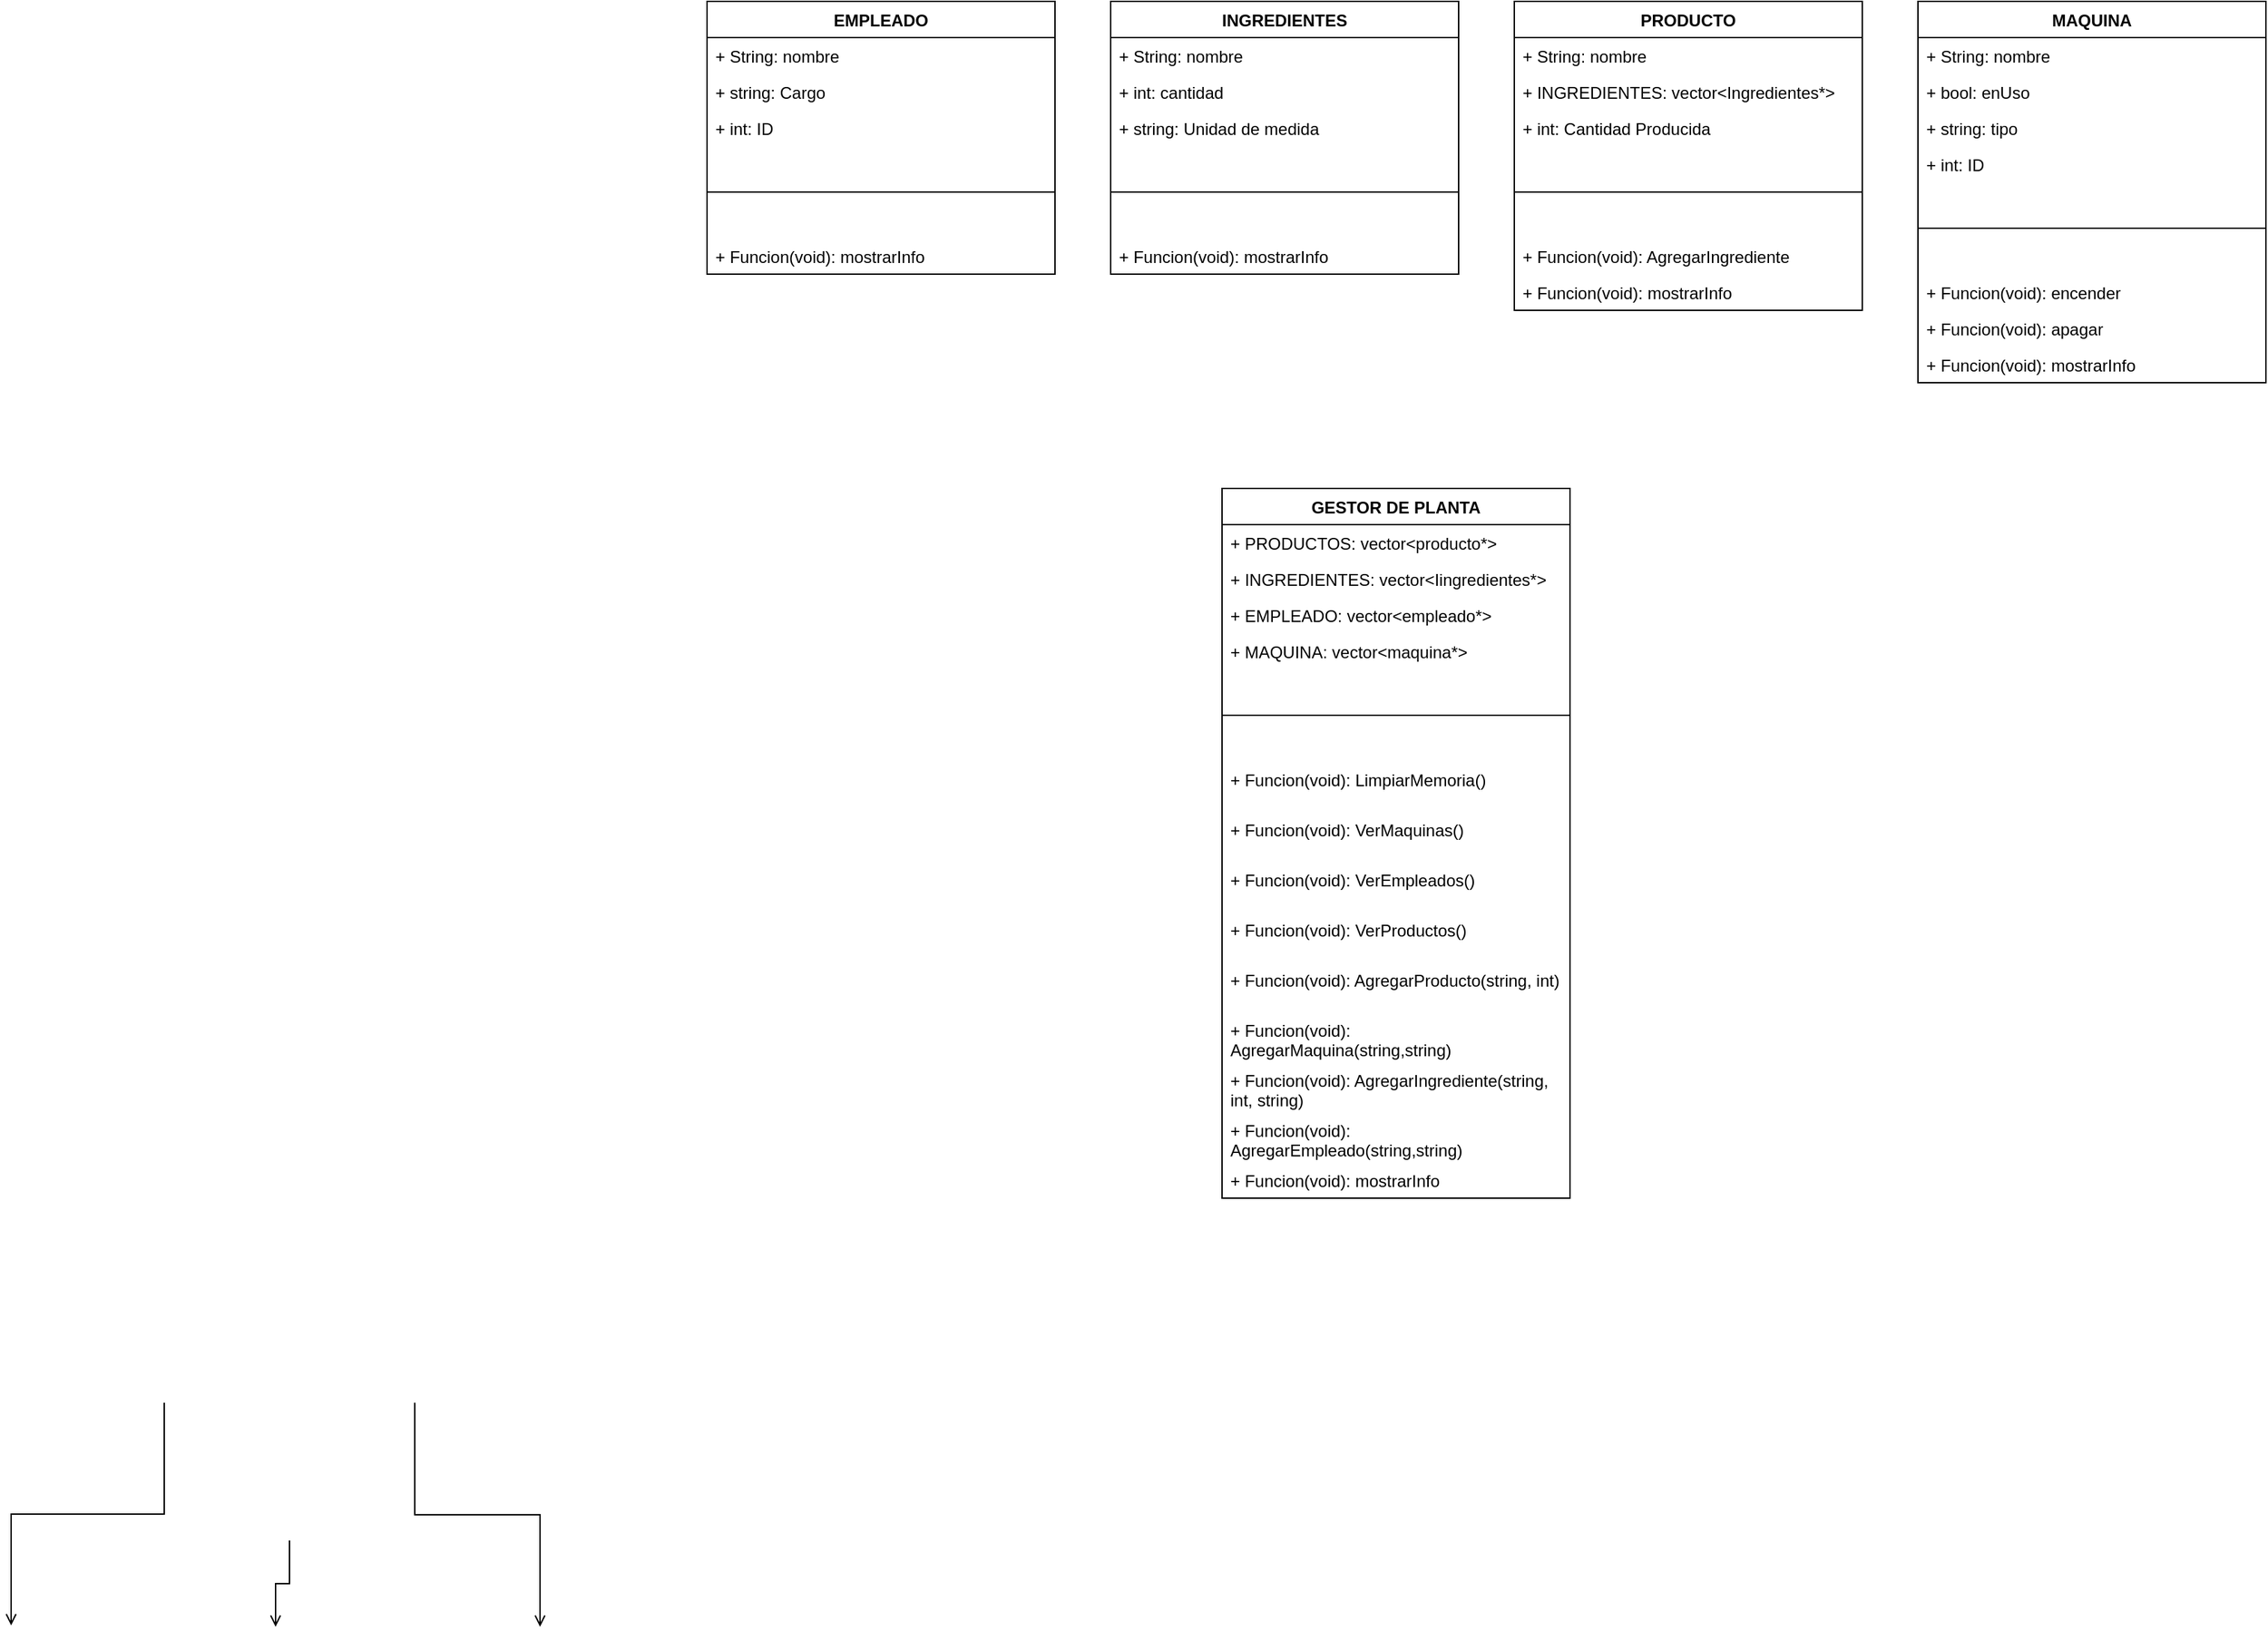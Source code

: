 <mxfile version="26.0.11">
  <diagram id="C5RBs43oDa-KdzZeNtuy" name="Page-1">
    <mxGraphModel dx="1689" dy="1509" grid="1" gridSize="10" guides="1" tooltips="1" connect="1" arrows="1" fold="1" page="1" pageScale="1" pageWidth="827" pageHeight="1169" math="0" shadow="0">
      <root>
        <object label="" Diagrama_UML="nose&#xa;" id="WIyWlLk6GJQsqaUBKTNV-0">
          <mxCell />
        </object>
        <mxCell id="WIyWlLk6GJQsqaUBKTNV-1" parent="WIyWlLk6GJQsqaUBKTNV-0" />
        <mxCell id="va-2-VRWZAZ5AJ6Nnm4U-104" value="" style="endArrow=open;shadow=0;strokeWidth=1;rounded=0;curved=0;endFill=1;edgeStyle=elbowEdgeStyle;elbow=vertical;exitX=0;exitY=0.5;exitDx=0;exitDy=0;entryX=0.5;entryY=0;entryDx=0;entryDy=0;" parent="WIyWlLk6GJQsqaUBKTNV-1" edge="1">
          <mxGeometry x="0.5" y="41" relative="1" as="geometry">
            <mxPoint x="-570" y="657" as="sourcePoint" />
            <mxPoint x="-680" y="817" as="targetPoint" />
            <mxPoint x="-40" y="32" as="offset" />
          </mxGeometry>
        </mxCell>
        <mxCell id="va-2-VRWZAZ5AJ6Nnm4U-105" value="" style="endArrow=open;shadow=0;strokeWidth=1;rounded=0;curved=0;endFill=1;edgeStyle=elbowEdgeStyle;elbow=vertical;entryX=0.5;entryY=0;entryDx=0;entryDy=0;exitX=0.5;exitY=1;exitDx=0;exitDy=0;" parent="WIyWlLk6GJQsqaUBKTNV-1" edge="1">
          <mxGeometry x="0.5" y="41" relative="1" as="geometry">
            <mxPoint x="-480" y="756" as="sourcePoint" />
            <mxPoint x="-490" y="818" as="targetPoint" />
            <mxPoint x="-40" y="32" as="offset" />
          </mxGeometry>
        </mxCell>
        <mxCell id="va-2-VRWZAZ5AJ6Nnm4U-106" value="" style="endArrow=open;shadow=0;strokeWidth=1;rounded=0;curved=0;endFill=1;edgeStyle=elbowEdgeStyle;elbow=vertical;exitX=1;exitY=0.5;exitDx=0;exitDy=0;entryX=0.5;entryY=0;entryDx=0;entryDy=0;" parent="WIyWlLk6GJQsqaUBKTNV-1" edge="1">
          <mxGeometry x="0.5" y="41" relative="1" as="geometry">
            <mxPoint x="-390" y="657" as="sourcePoint" />
            <mxPoint x="-300" y="818" as="targetPoint" />
            <mxPoint x="-40" y="32" as="offset" />
          </mxGeometry>
        </mxCell>
        <mxCell id="LpfqZwLASio-igukIIAp-0" value="INGREDIENTES" style="swimlane;fontStyle=1;align=center;verticalAlign=top;childLayout=stackLayout;horizontal=1;startSize=26;horizontalStack=0;resizeParent=1;resizeParentMax=0;resizeLast=0;collapsible=1;marginBottom=0;whiteSpace=wrap;html=1;" vertex="1" parent="WIyWlLk6GJQsqaUBKTNV-1">
          <mxGeometry x="110" y="-350" width="250" height="196" as="geometry" />
        </mxCell>
        <mxCell id="LpfqZwLASio-igukIIAp-1" value="+ String: nombre" style="text;strokeColor=none;fillColor=none;align=left;verticalAlign=top;spacingLeft=4;spacingRight=4;overflow=hidden;rotatable=0;points=[[0,0.5],[1,0.5]];portConstraint=eastwest;whiteSpace=wrap;html=1;" vertex="1" parent="LpfqZwLASio-igukIIAp-0">
          <mxGeometry y="26" width="250" height="26" as="geometry" />
        </mxCell>
        <mxCell id="LpfqZwLASio-igukIIAp-6" value="+ int: cantidad" style="text;strokeColor=none;fillColor=none;align=left;verticalAlign=top;spacingLeft=4;spacingRight=4;overflow=hidden;rotatable=0;points=[[0,0.5],[1,0.5]];portConstraint=eastwest;whiteSpace=wrap;html=1;" vertex="1" parent="LpfqZwLASio-igukIIAp-0">
          <mxGeometry y="52" width="250" height="26" as="geometry" />
        </mxCell>
        <mxCell id="LpfqZwLASio-igukIIAp-7" value="+ string: Unidad de medida" style="text;strokeColor=none;fillColor=none;align=left;verticalAlign=top;spacingLeft=4;spacingRight=4;overflow=hidden;rotatable=0;points=[[0,0.5],[1,0.5]];portConstraint=eastwest;whiteSpace=wrap;html=1;" vertex="1" parent="LpfqZwLASio-igukIIAp-0">
          <mxGeometry y="78" width="250" height="26" as="geometry" />
        </mxCell>
        <mxCell id="LpfqZwLASio-igukIIAp-2" value="" style="line;strokeWidth=1;fillColor=none;align=left;verticalAlign=middle;spacingTop=-1;spacingLeft=3;spacingRight=3;rotatable=0;labelPosition=right;points=[];portConstraint=eastwest;strokeColor=inherit;" vertex="1" parent="LpfqZwLASio-igukIIAp-0">
          <mxGeometry y="104" width="250" height="66" as="geometry" />
        </mxCell>
        <mxCell id="LpfqZwLASio-igukIIAp-3" value="+ Funcion(void): mostrarInfo" style="text;strokeColor=none;fillColor=none;align=left;verticalAlign=top;spacingLeft=4;spacingRight=4;overflow=hidden;rotatable=0;points=[[0,0.5],[1,0.5]];portConstraint=eastwest;whiteSpace=wrap;html=1;" vertex="1" parent="LpfqZwLASio-igukIIAp-0">
          <mxGeometry y="170" width="250" height="26" as="geometry" />
        </mxCell>
        <mxCell id="LpfqZwLASio-igukIIAp-8" value="PRODUCTO" style="swimlane;fontStyle=1;align=center;verticalAlign=top;childLayout=stackLayout;horizontal=1;startSize=26;horizontalStack=0;resizeParent=1;resizeParentMax=0;resizeLast=0;collapsible=1;marginBottom=0;whiteSpace=wrap;html=1;" vertex="1" parent="WIyWlLk6GJQsqaUBKTNV-1">
          <mxGeometry x="400" y="-350" width="250" height="222" as="geometry" />
        </mxCell>
        <mxCell id="LpfqZwLASio-igukIIAp-9" value="+ String: nombre" style="text;strokeColor=none;fillColor=none;align=left;verticalAlign=top;spacingLeft=4;spacingRight=4;overflow=hidden;rotatable=0;points=[[0,0.5],[1,0.5]];portConstraint=eastwest;whiteSpace=wrap;html=1;" vertex="1" parent="LpfqZwLASio-igukIIAp-8">
          <mxGeometry y="26" width="250" height="26" as="geometry" />
        </mxCell>
        <mxCell id="LpfqZwLASio-igukIIAp-10" value="+ INGREDIENTES: vector&amp;lt;Ingredientes*&amp;gt;" style="text;strokeColor=none;fillColor=none;align=left;verticalAlign=top;spacingLeft=4;spacingRight=4;overflow=hidden;rotatable=0;points=[[0,0.5],[1,0.5]];portConstraint=eastwest;whiteSpace=wrap;html=1;" vertex="1" parent="LpfqZwLASio-igukIIAp-8">
          <mxGeometry y="52" width="250" height="26" as="geometry" />
        </mxCell>
        <mxCell id="LpfqZwLASio-igukIIAp-11" value="+ int: Cantidad Producida" style="text;strokeColor=none;fillColor=none;align=left;verticalAlign=top;spacingLeft=4;spacingRight=4;overflow=hidden;rotatable=0;points=[[0,0.5],[1,0.5]];portConstraint=eastwest;whiteSpace=wrap;html=1;" vertex="1" parent="LpfqZwLASio-igukIIAp-8">
          <mxGeometry y="78" width="250" height="26" as="geometry" />
        </mxCell>
        <mxCell id="LpfqZwLASio-igukIIAp-12" value="" style="line;strokeWidth=1;fillColor=none;align=left;verticalAlign=middle;spacingTop=-1;spacingLeft=3;spacingRight=3;rotatable=0;labelPosition=right;points=[];portConstraint=eastwest;strokeColor=inherit;" vertex="1" parent="LpfqZwLASio-igukIIAp-8">
          <mxGeometry y="104" width="250" height="66" as="geometry" />
        </mxCell>
        <mxCell id="LpfqZwLASio-igukIIAp-21" value="+ Funcion(void): AgregarIngrediente" style="text;strokeColor=none;fillColor=none;align=left;verticalAlign=top;spacingLeft=4;spacingRight=4;overflow=hidden;rotatable=0;points=[[0,0.5],[1,0.5]];portConstraint=eastwest;whiteSpace=wrap;html=1;" vertex="1" parent="LpfqZwLASio-igukIIAp-8">
          <mxGeometry y="170" width="250" height="26" as="geometry" />
        </mxCell>
        <mxCell id="LpfqZwLASio-igukIIAp-20" value="+ Funcion(void): mostrarInfo" style="text;strokeColor=none;fillColor=none;align=left;verticalAlign=top;spacingLeft=4;spacingRight=4;overflow=hidden;rotatable=0;points=[[0,0.5],[1,0.5]];portConstraint=eastwest;whiteSpace=wrap;html=1;" vertex="1" parent="LpfqZwLASio-igukIIAp-8">
          <mxGeometry y="196" width="250" height="26" as="geometry" />
        </mxCell>
        <mxCell id="LpfqZwLASio-igukIIAp-24" value="EMPLEADO" style="swimlane;fontStyle=1;align=center;verticalAlign=top;childLayout=stackLayout;horizontal=1;startSize=26;horizontalStack=0;resizeParent=1;resizeParentMax=0;resizeLast=0;collapsible=1;marginBottom=0;whiteSpace=wrap;html=1;" vertex="1" parent="WIyWlLk6GJQsqaUBKTNV-1">
          <mxGeometry x="-180" y="-350" width="250" height="196" as="geometry" />
        </mxCell>
        <mxCell id="LpfqZwLASio-igukIIAp-25" value="+ String: nombre" style="text;strokeColor=none;fillColor=none;align=left;verticalAlign=top;spacingLeft=4;spacingRight=4;overflow=hidden;rotatable=0;points=[[0,0.5],[1,0.5]];portConstraint=eastwest;whiteSpace=wrap;html=1;" vertex="1" parent="LpfqZwLASio-igukIIAp-24">
          <mxGeometry y="26" width="250" height="26" as="geometry" />
        </mxCell>
        <mxCell id="LpfqZwLASio-igukIIAp-27" value="+ string: Cargo" style="text;strokeColor=none;fillColor=none;align=left;verticalAlign=top;spacingLeft=4;spacingRight=4;overflow=hidden;rotatable=0;points=[[0,0.5],[1,0.5]];portConstraint=eastwest;whiteSpace=wrap;html=1;" vertex="1" parent="LpfqZwLASio-igukIIAp-24">
          <mxGeometry y="52" width="250" height="26" as="geometry" />
        </mxCell>
        <mxCell id="LpfqZwLASio-igukIIAp-73" value="+ int: ID" style="text;strokeColor=none;fillColor=none;align=left;verticalAlign=top;spacingLeft=4;spacingRight=4;overflow=hidden;rotatable=0;points=[[0,0.5],[1,0.5]];portConstraint=eastwest;whiteSpace=wrap;html=1;" vertex="1" parent="LpfqZwLASio-igukIIAp-24">
          <mxGeometry y="78" width="250" height="26" as="geometry" />
        </mxCell>
        <mxCell id="LpfqZwLASio-igukIIAp-28" value="" style="line;strokeWidth=1;fillColor=none;align=left;verticalAlign=middle;spacingTop=-1;spacingLeft=3;spacingRight=3;rotatable=0;labelPosition=right;points=[];portConstraint=eastwest;strokeColor=inherit;" vertex="1" parent="LpfqZwLASio-igukIIAp-24">
          <mxGeometry y="104" width="250" height="66" as="geometry" />
        </mxCell>
        <mxCell id="LpfqZwLASio-igukIIAp-31" value="+ Funcion(void): mostrarInfo" style="text;strokeColor=none;fillColor=none;align=left;verticalAlign=top;spacingLeft=4;spacingRight=4;overflow=hidden;rotatable=0;points=[[0,0.5],[1,0.5]];portConstraint=eastwest;whiteSpace=wrap;html=1;" vertex="1" parent="LpfqZwLASio-igukIIAp-24">
          <mxGeometry y="170" width="250" height="26" as="geometry" />
        </mxCell>
        <mxCell id="LpfqZwLASio-igukIIAp-32" value="MAQUINA" style="swimlane;fontStyle=1;align=center;verticalAlign=top;childLayout=stackLayout;horizontal=1;startSize=26;horizontalStack=0;resizeParent=1;resizeParentMax=0;resizeLast=0;collapsible=1;marginBottom=0;whiteSpace=wrap;html=1;" vertex="1" parent="WIyWlLk6GJQsqaUBKTNV-1">
          <mxGeometry x="690" y="-350" width="250" height="274" as="geometry" />
        </mxCell>
        <mxCell id="LpfqZwLASio-igukIIAp-33" value="+ String: nombre" style="text;strokeColor=none;fillColor=none;align=left;verticalAlign=top;spacingLeft=4;spacingRight=4;overflow=hidden;rotatable=0;points=[[0,0.5],[1,0.5]];portConstraint=eastwest;whiteSpace=wrap;html=1;" vertex="1" parent="LpfqZwLASio-igukIIAp-32">
          <mxGeometry y="26" width="250" height="26" as="geometry" />
        </mxCell>
        <mxCell id="LpfqZwLASio-igukIIAp-34" value="+ bool: enUso" style="text;strokeColor=none;fillColor=none;align=left;verticalAlign=top;spacingLeft=4;spacingRight=4;overflow=hidden;rotatable=0;points=[[0,0.5],[1,0.5]];portConstraint=eastwest;whiteSpace=wrap;html=1;" vertex="1" parent="LpfqZwLASio-igukIIAp-32">
          <mxGeometry y="52" width="250" height="26" as="geometry" />
        </mxCell>
        <mxCell id="LpfqZwLASio-igukIIAp-35" value="+ string: tipo" style="text;strokeColor=none;fillColor=none;align=left;verticalAlign=top;spacingLeft=4;spacingRight=4;overflow=hidden;rotatable=0;points=[[0,0.5],[1,0.5]];portConstraint=eastwest;whiteSpace=wrap;html=1;" vertex="1" parent="LpfqZwLASio-igukIIAp-32">
          <mxGeometry y="78" width="250" height="26" as="geometry" />
        </mxCell>
        <mxCell id="LpfqZwLASio-igukIIAp-74" value="+ int: ID" style="text;strokeColor=none;fillColor=none;align=left;verticalAlign=top;spacingLeft=4;spacingRight=4;overflow=hidden;rotatable=0;points=[[0,0.5],[1,0.5]];portConstraint=eastwest;whiteSpace=wrap;html=1;" vertex="1" parent="LpfqZwLASio-igukIIAp-32">
          <mxGeometry y="104" width="250" height="26" as="geometry" />
        </mxCell>
        <mxCell id="LpfqZwLASio-igukIIAp-36" value="" style="line;strokeWidth=1;fillColor=none;align=left;verticalAlign=middle;spacingTop=-1;spacingLeft=3;spacingRight=3;rotatable=0;labelPosition=right;points=[];portConstraint=eastwest;strokeColor=inherit;" vertex="1" parent="LpfqZwLASio-igukIIAp-32">
          <mxGeometry y="130" width="250" height="66" as="geometry" />
        </mxCell>
        <mxCell id="LpfqZwLASio-igukIIAp-37" value="+ Funcion(void): encender" style="text;strokeColor=none;fillColor=none;align=left;verticalAlign=top;spacingLeft=4;spacingRight=4;overflow=hidden;rotatable=0;points=[[0,0.5],[1,0.5]];portConstraint=eastwest;whiteSpace=wrap;html=1;" vertex="1" parent="LpfqZwLASio-igukIIAp-32">
          <mxGeometry y="196" width="250" height="26" as="geometry" />
        </mxCell>
        <mxCell id="LpfqZwLASio-igukIIAp-38" value="+ Funcion(void): apagar" style="text;strokeColor=none;fillColor=none;align=left;verticalAlign=top;spacingLeft=4;spacingRight=4;overflow=hidden;rotatable=0;points=[[0,0.5],[1,0.5]];portConstraint=eastwest;whiteSpace=wrap;html=1;" vertex="1" parent="LpfqZwLASio-igukIIAp-32">
          <mxGeometry y="222" width="250" height="26" as="geometry" />
        </mxCell>
        <mxCell id="LpfqZwLASio-igukIIAp-39" value="+ Funcion(void): mostrarInfo" style="text;strokeColor=none;fillColor=none;align=left;verticalAlign=top;spacingLeft=4;spacingRight=4;overflow=hidden;rotatable=0;points=[[0,0.5],[1,0.5]];portConstraint=eastwest;whiteSpace=wrap;html=1;" vertex="1" parent="LpfqZwLASio-igukIIAp-32">
          <mxGeometry y="248" width="250" height="26" as="geometry" />
        </mxCell>
        <mxCell id="LpfqZwLASio-igukIIAp-53" value="GESTOR DE PLANTA" style="swimlane;fontStyle=1;align=center;verticalAlign=top;childLayout=stackLayout;horizontal=1;startSize=26;horizontalStack=0;resizeParent=1;resizeParentMax=0;resizeLast=0;collapsible=1;marginBottom=0;whiteSpace=wrap;html=1;" vertex="1" parent="WIyWlLk6GJQsqaUBKTNV-1">
          <mxGeometry x="190" width="250" height="510" as="geometry" />
        </mxCell>
        <mxCell id="LpfqZwLASio-igukIIAp-54" value="+ PRODUCTOS: vector&amp;lt;producto*&amp;gt;" style="text;strokeColor=none;fillColor=none;align=left;verticalAlign=top;spacingLeft=4;spacingRight=4;overflow=hidden;rotatable=0;points=[[0,0.5],[1,0.5]];portConstraint=eastwest;whiteSpace=wrap;html=1;" vertex="1" parent="LpfqZwLASio-igukIIAp-53">
          <mxGeometry y="26" width="250" height="26" as="geometry" />
        </mxCell>
        <mxCell id="LpfqZwLASio-igukIIAp-65" value="+ INGREDIENTES: vector&amp;lt;Iingredientes*&amp;gt;" style="text;strokeColor=none;fillColor=none;align=left;verticalAlign=top;spacingLeft=4;spacingRight=4;overflow=hidden;rotatable=0;points=[[0,0.5],[1,0.5]];portConstraint=eastwest;whiteSpace=wrap;html=1;" vertex="1" parent="LpfqZwLASio-igukIIAp-53">
          <mxGeometry y="52" width="250" height="26" as="geometry" />
        </mxCell>
        <mxCell id="LpfqZwLASio-igukIIAp-66" value="+ EMPLEADO: vector&amp;lt;empleado*&amp;gt;" style="text;strokeColor=none;fillColor=none;align=left;verticalAlign=top;spacingLeft=4;spacingRight=4;overflow=hidden;rotatable=0;points=[[0,0.5],[1,0.5]];portConstraint=eastwest;whiteSpace=wrap;html=1;" vertex="1" parent="LpfqZwLASio-igukIIAp-53">
          <mxGeometry y="78" width="250" height="26" as="geometry" />
        </mxCell>
        <mxCell id="LpfqZwLASio-igukIIAp-67" value="+ MAQUINA: vector&amp;lt;maquina*&amp;gt;" style="text;strokeColor=none;fillColor=none;align=left;verticalAlign=top;spacingLeft=4;spacingRight=4;overflow=hidden;rotatable=0;points=[[0,0.5],[1,0.5]];portConstraint=eastwest;whiteSpace=wrap;html=1;" vertex="1" parent="LpfqZwLASio-igukIIAp-53">
          <mxGeometry y="104" width="250" height="26" as="geometry" />
        </mxCell>
        <mxCell id="LpfqZwLASio-igukIIAp-57" value="" style="line;strokeWidth=1;fillColor=none;align=left;verticalAlign=middle;spacingTop=-1;spacingLeft=3;spacingRight=3;rotatable=0;labelPosition=right;points=[];portConstraint=eastwest;strokeColor=inherit;" vertex="1" parent="LpfqZwLASio-igukIIAp-53">
          <mxGeometry y="130" width="250" height="66" as="geometry" />
        </mxCell>
        <mxCell id="LpfqZwLASio-igukIIAp-81" value="+ Funcion(void): LimpiarMemoria()" style="text;strokeColor=none;fillColor=none;align=left;verticalAlign=top;spacingLeft=4;spacingRight=4;overflow=hidden;rotatable=0;points=[[0,0.5],[1,0.5]];portConstraint=eastwest;whiteSpace=wrap;html=1;" vertex="1" parent="LpfqZwLASio-igukIIAp-53">
          <mxGeometry y="196" width="250" height="36" as="geometry" />
        </mxCell>
        <mxCell id="LpfqZwLASio-igukIIAp-80" value="+ Funcion(void): VerMaquinas()" style="text;strokeColor=none;fillColor=none;align=left;verticalAlign=top;spacingLeft=4;spacingRight=4;overflow=hidden;rotatable=0;points=[[0,0.5],[1,0.5]];portConstraint=eastwest;whiteSpace=wrap;html=1;" vertex="1" parent="LpfqZwLASio-igukIIAp-53">
          <mxGeometry y="232" width="250" height="36" as="geometry" />
        </mxCell>
        <mxCell id="LpfqZwLASio-igukIIAp-79" value="+ Funcion(void): VerEmpleados()" style="text;strokeColor=none;fillColor=none;align=left;verticalAlign=top;spacingLeft=4;spacingRight=4;overflow=hidden;rotatable=0;points=[[0,0.5],[1,0.5]];portConstraint=eastwest;whiteSpace=wrap;html=1;" vertex="1" parent="LpfqZwLASio-igukIIAp-53">
          <mxGeometry y="268" width="250" height="36" as="geometry" />
        </mxCell>
        <mxCell id="LpfqZwLASio-igukIIAp-77" value="+ Funcion(void): VerProductos()" style="text;strokeColor=none;fillColor=none;align=left;verticalAlign=top;spacingLeft=4;spacingRight=4;overflow=hidden;rotatable=0;points=[[0,0.5],[1,0.5]];portConstraint=eastwest;whiteSpace=wrap;html=1;" vertex="1" parent="LpfqZwLASio-igukIIAp-53">
          <mxGeometry y="304" width="250" height="36" as="geometry" />
        </mxCell>
        <mxCell id="LpfqZwLASio-igukIIAp-76" value="+ Funcion(void): AgregarProducto(string, int)" style="text;strokeColor=none;fillColor=none;align=left;verticalAlign=top;spacingLeft=4;spacingRight=4;overflow=hidden;rotatable=0;points=[[0,0.5],[1,0.5]];portConstraint=eastwest;whiteSpace=wrap;html=1;" vertex="1" parent="LpfqZwLASio-igukIIAp-53">
          <mxGeometry y="340" width="250" height="36" as="geometry" />
        </mxCell>
        <mxCell id="LpfqZwLASio-igukIIAp-75" value="+ Funcion(void): AgregarMaquina(string,string)" style="text;strokeColor=none;fillColor=none;align=left;verticalAlign=top;spacingLeft=4;spacingRight=4;overflow=hidden;rotatable=0;points=[[0,0.5],[1,0.5]];portConstraint=eastwest;whiteSpace=wrap;html=1;" vertex="1" parent="LpfqZwLASio-igukIIAp-53">
          <mxGeometry y="376" width="250" height="36" as="geometry" />
        </mxCell>
        <mxCell id="LpfqZwLASio-igukIIAp-70" value="+ Funcion(void): AgregarIngrediente(string, int, string)" style="text;strokeColor=none;fillColor=none;align=left;verticalAlign=top;spacingLeft=4;spacingRight=4;overflow=hidden;rotatable=0;points=[[0,0.5],[1,0.5]];portConstraint=eastwest;whiteSpace=wrap;html=1;" vertex="1" parent="LpfqZwLASio-igukIIAp-53">
          <mxGeometry y="412" width="250" height="36" as="geometry" />
        </mxCell>
        <mxCell id="LpfqZwLASio-igukIIAp-71" value="+ Funcion(void): AgregarEmpleado(string,string)" style="text;strokeColor=none;fillColor=none;align=left;verticalAlign=top;spacingLeft=4;spacingRight=4;overflow=hidden;rotatable=0;points=[[0,0.5],[1,0.5]];portConstraint=eastwest;whiteSpace=wrap;html=1;" vertex="1" parent="LpfqZwLASio-igukIIAp-53">
          <mxGeometry y="448" width="250" height="36" as="geometry" />
        </mxCell>
        <mxCell id="LpfqZwLASio-igukIIAp-58" value="+ Funcion(void): mostrarInfo" style="text;strokeColor=none;fillColor=none;align=left;verticalAlign=top;spacingLeft=4;spacingRight=4;overflow=hidden;rotatable=0;points=[[0,0.5],[1,0.5]];portConstraint=eastwest;whiteSpace=wrap;html=1;" vertex="1" parent="LpfqZwLASio-igukIIAp-53">
          <mxGeometry y="484" width="250" height="26" as="geometry" />
        </mxCell>
      </root>
    </mxGraphModel>
  </diagram>
</mxfile>
